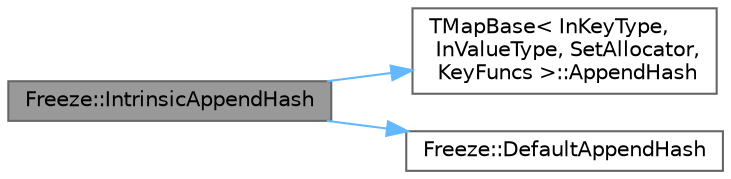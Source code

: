 digraph "Freeze::IntrinsicAppendHash"
{
 // INTERACTIVE_SVG=YES
 // LATEX_PDF_SIZE
  bgcolor="transparent";
  edge [fontname=Helvetica,fontsize=10,labelfontname=Helvetica,labelfontsize=10];
  node [fontname=Helvetica,fontsize=10,shape=box,height=0.2,width=0.4];
  rankdir="LR";
  Node1 [id="Node000001",label="Freeze::IntrinsicAppendHash",height=0.2,width=0.4,color="gray40", fillcolor="grey60", style="filled", fontcolor="black",tooltip=" "];
  Node1 -> Node2 [id="edge1_Node000001_Node000002",color="steelblue1",style="solid",tooltip=" "];
  Node2 [id="Node000002",label="TMapBase\< InKeyType,\l InValueType, SetAllocator,\l KeyFuncs \>::AppendHash",height=0.2,width=0.4,color="grey40", fillcolor="white", style="filled",URL="$d8/dad/classTMapBase.html#aca860113b747670e9c788a18eb9880f6",tooltip=" "];
  Node1 -> Node3 [id="edge2_Node000001_Node000003",color="steelblue1",style="solid",tooltip=" "];
  Node3 [id="Node000003",label="Freeze::DefaultAppendHash",height=0.2,width=0.4,color="grey40", fillcolor="white", style="filled",URL="$d3/d60/namespaceFreeze.html#a7df7864b3c3b9d61ea51c405559768c0",tooltip=" "];
}

